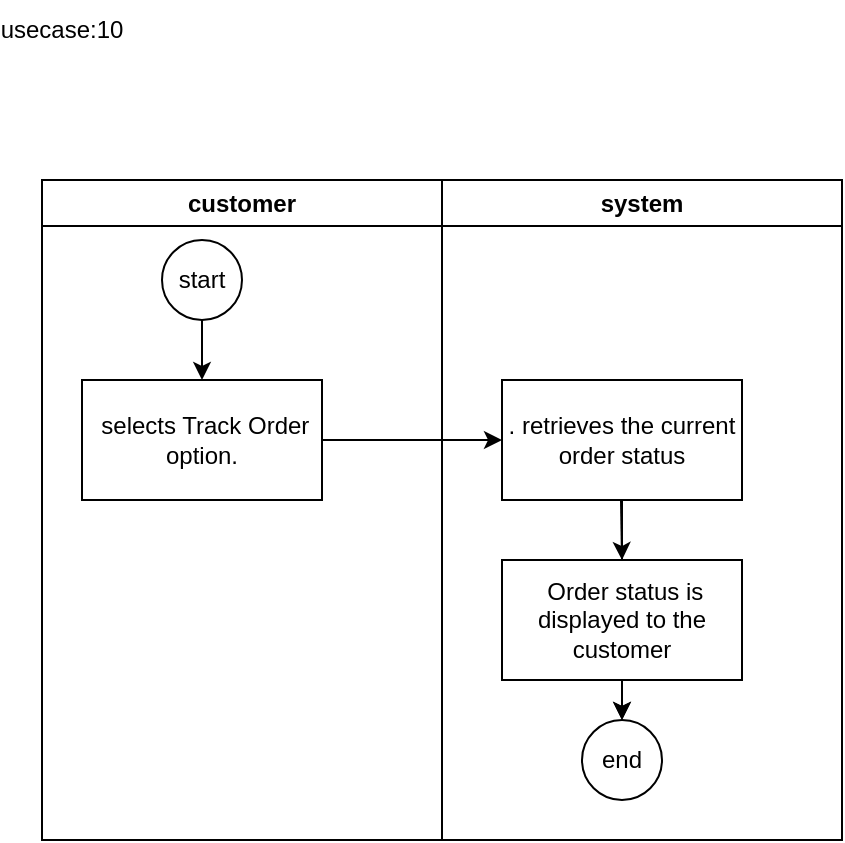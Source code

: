 <mxfile version="24.7.17">
  <diagram id="C5RBs43oDa-KdzZeNtuy" name="Page-1">
    <mxGraphModel dx="1290" dy="663" grid="1" gridSize="10" guides="1" tooltips="1" connect="1" arrows="1" fold="1" page="1" pageScale="1" pageWidth="827" pageHeight="1169" math="0" shadow="0">
      <root>
        <mxCell id="WIyWlLk6GJQsqaUBKTNV-0" />
        <mxCell id="WIyWlLk6GJQsqaUBKTNV-1" parent="WIyWlLk6GJQsqaUBKTNV-0" />
        <mxCell id="cJOGYkJkU8V6YpCnMia--22" value="customer" style="swimlane;whiteSpace=wrap;html=1;" vertex="1" parent="WIyWlLk6GJQsqaUBKTNV-1">
          <mxGeometry x="160" y="130" width="200" height="330" as="geometry" />
        </mxCell>
        <mxCell id="cJOGYkJkU8V6YpCnMia--26" value="start" style="ellipse;whiteSpace=wrap;html=1;aspect=fixed;" vertex="1" parent="cJOGYkJkU8V6YpCnMia--22">
          <mxGeometry x="60" y="30" width="40" height="40" as="geometry" />
        </mxCell>
        <mxCell id="cJOGYkJkU8V6YpCnMia--27" value="&amp;nbsp;selects Track Order&lt;br&gt;option." style="rounded=0;whiteSpace=wrap;html=1;" vertex="1" parent="cJOGYkJkU8V6YpCnMia--22">
          <mxGeometry x="20" y="100" width="120" height="60" as="geometry" />
        </mxCell>
        <mxCell id="cJOGYkJkU8V6YpCnMia--37" value="" style="endArrow=classic;html=1;rounded=0;exitX=0.5;exitY=1;exitDx=0;exitDy=0;" edge="1" parent="cJOGYkJkU8V6YpCnMia--22" source="cJOGYkJkU8V6YpCnMia--26" target="cJOGYkJkU8V6YpCnMia--27">
          <mxGeometry width="50" height="50" relative="1" as="geometry">
            <mxPoint x="140" y="200" as="sourcePoint" />
            <mxPoint x="190" y="150" as="targetPoint" />
          </mxGeometry>
        </mxCell>
        <mxCell id="cJOGYkJkU8V6YpCnMia--23" value="system" style="swimlane;whiteSpace=wrap;html=1;" vertex="1" parent="WIyWlLk6GJQsqaUBKTNV-1">
          <mxGeometry x="360" y="130" width="200" height="330" as="geometry" />
        </mxCell>
        <mxCell id="cJOGYkJkU8V6YpCnMia--34" value="" style="edgeStyle=orthogonalEdgeStyle;rounded=0;orthogonalLoop=1;jettySize=auto;html=1;" edge="1" parent="cJOGYkJkU8V6YpCnMia--23" source="cJOGYkJkU8V6YpCnMia--29" target="cJOGYkJkU8V6YpCnMia--31">
          <mxGeometry relative="1" as="geometry" />
        </mxCell>
        <mxCell id="cJOGYkJkU8V6YpCnMia--36" value="" style="edgeStyle=orthogonalEdgeStyle;rounded=0;orthogonalLoop=1;jettySize=auto;html=1;" edge="1" parent="cJOGYkJkU8V6YpCnMia--23" source="cJOGYkJkU8V6YpCnMia--29" target="cJOGYkJkU8V6YpCnMia--31">
          <mxGeometry relative="1" as="geometry" />
        </mxCell>
        <mxCell id="cJOGYkJkU8V6YpCnMia--29" value="&lt;br&gt;. retrieves the current order status&lt;div&gt;&lt;br/&gt;&lt;/div&gt;" style="rounded=0;whiteSpace=wrap;html=1;" vertex="1" parent="cJOGYkJkU8V6YpCnMia--23">
          <mxGeometry x="30" y="100" width="120" height="60" as="geometry" />
        </mxCell>
        <mxCell id="cJOGYkJkU8V6YpCnMia--30" value="&amp;nbsp;Order status is displayed to the customer" style="rounded=0;whiteSpace=wrap;html=1;" vertex="1" parent="cJOGYkJkU8V6YpCnMia--23">
          <mxGeometry x="30" y="190" width="120" height="60" as="geometry" />
        </mxCell>
        <mxCell id="cJOGYkJkU8V6YpCnMia--31" value="end" style="ellipse;whiteSpace=wrap;html=1;aspect=fixed;" vertex="1" parent="cJOGYkJkU8V6YpCnMia--23">
          <mxGeometry x="70" y="270" width="40" height="40" as="geometry" />
        </mxCell>
        <mxCell id="cJOGYkJkU8V6YpCnMia--33" value="" style="endArrow=classic;html=1;rounded=0;exitX=1;exitY=0.5;exitDx=0;exitDy=0;" edge="1" parent="cJOGYkJkU8V6YpCnMia--23">
          <mxGeometry width="50" height="50" relative="1" as="geometry">
            <mxPoint x="89.5" y="160" as="sourcePoint" />
            <mxPoint x="90" y="190" as="targetPoint" />
          </mxGeometry>
        </mxCell>
        <mxCell id="cJOGYkJkU8V6YpCnMia--24" value="usecase:10" style="text;html=1;align=center;verticalAlign=middle;whiteSpace=wrap;rounded=0;" vertex="1" parent="WIyWlLk6GJQsqaUBKTNV-1">
          <mxGeometry x="140" y="40" width="60" height="30" as="geometry" />
        </mxCell>
        <mxCell id="cJOGYkJkU8V6YpCnMia--32" value="" style="endArrow=classic;html=1;rounded=0;exitX=1;exitY=0.5;exitDx=0;exitDy=0;entryX=0;entryY=0.5;entryDx=0;entryDy=0;" edge="1" parent="WIyWlLk6GJQsqaUBKTNV-1" source="cJOGYkJkU8V6YpCnMia--27" target="cJOGYkJkU8V6YpCnMia--29">
          <mxGeometry width="50" height="50" relative="1" as="geometry">
            <mxPoint x="300" y="330" as="sourcePoint" />
            <mxPoint x="350" y="280" as="targetPoint" />
          </mxGeometry>
        </mxCell>
      </root>
    </mxGraphModel>
  </diagram>
</mxfile>
